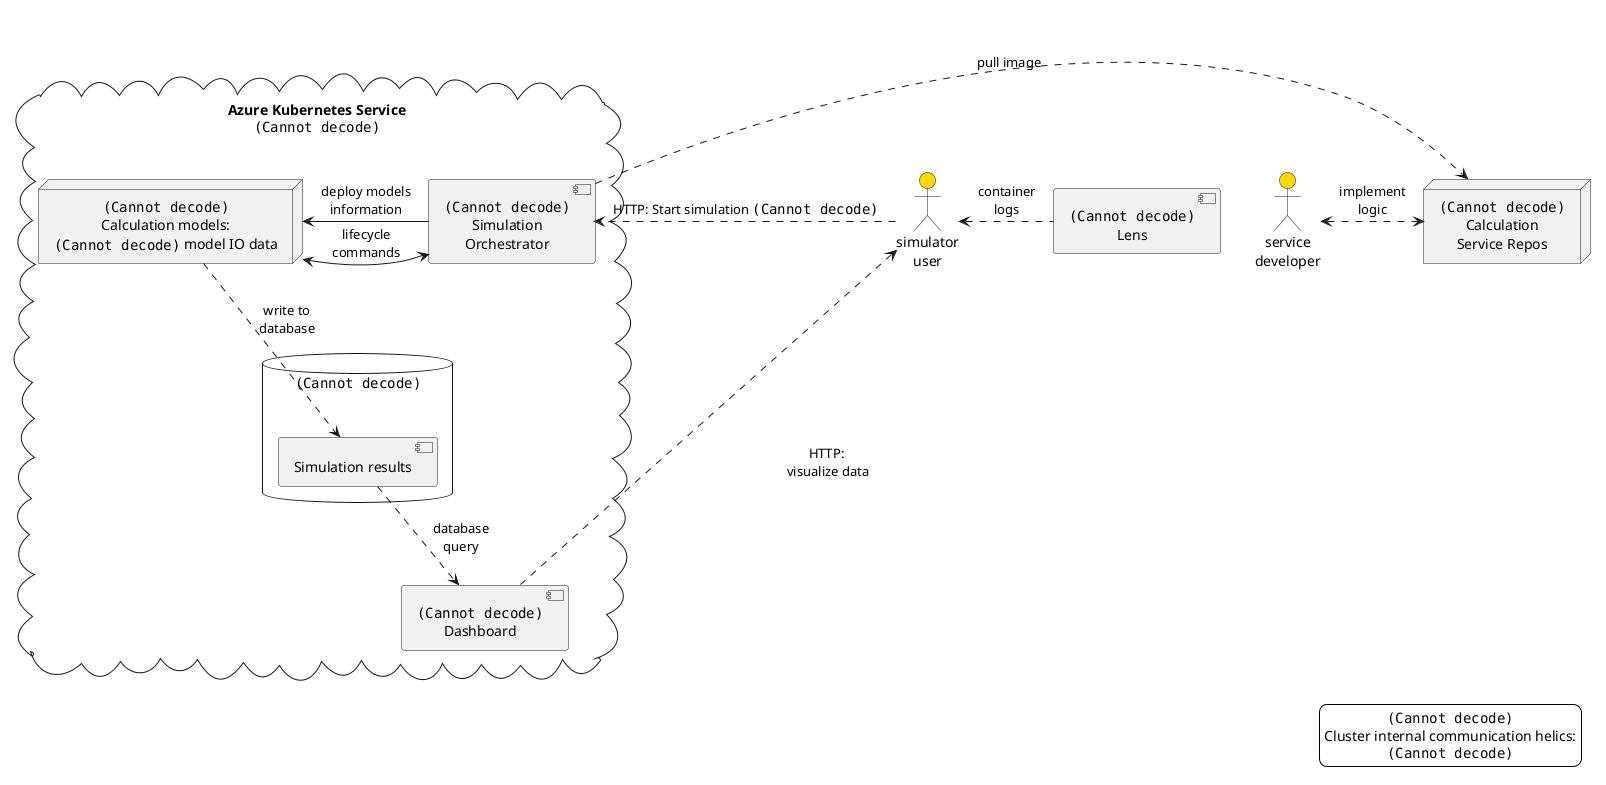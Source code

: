 @startuml
skinparam defaultTextAlignment center
'skinparam backgroundColor #EEEBDC
skinparam backgroundColor white
'skinparam arrowFontName Courier
'skinparam legendFontName Courier
'skinparam actorFontName Courier
'skinparam cloudFontName Courier
'skinparam componentFontName Courier
'skinparam handwritten true
skinparam actorBackgroundColor Gold

cloud "Azure Kubernetes Service\n<img:./images/aks.png{scale=0.05}>" as aks {
    [<img:./images/fastapi_logo.png{scale=0.32}>\nSimulation\nOrchestrator] as so
    node "<img:./images/python.png{scale=0.02}>\nCalculation models:\n<img:./images/arrow_double.png{scale=0.25}> model IO data" as models
    [<img:./images/grafana.png{scale=0.05}>\nDashboard] as grafana

    models <-r- so: deploy models\ninformation
    models <-r-> so: lifecycle\ncommands

    database "<img:./images/influxdb_crop.png{scale=0.21}>" {
        [Simulation results] as influxdb
    }
    models ..> influxdb: write to\ndatabase
    influxdb ..> grafana: database\nquery
}

actor "service\ndeveloper" as developer
actor "simulator\nuser" as simulator

node "<img:./images/github.png{scale=0.08}>\nCalculation\nService Repos" as repos

so .> repos: pull image

developer <.> repos: implement\nlogic
'simulator <. simulator: <img:./images/lens-logo-icon.png{scale=0.1}>\n view logs
[<img:./images/lens-logo-icon.png{scale=0.08}>\nLens] as lens
simulator <. lens: container\nlogs
'lens . aks

simulator .> so: HTTP: Start simulation <img:./images/esdl_logo_large.png{scale=0.1}>
simulator <. grafana: HTTP: \nvisualize data

legend right
    <img:./images/arrow.png{scale=0.02}>
    Cluster internal communication helics:
    <img:./images/helics-logo.png{scale=0.02}>
endlegend

@enduml
